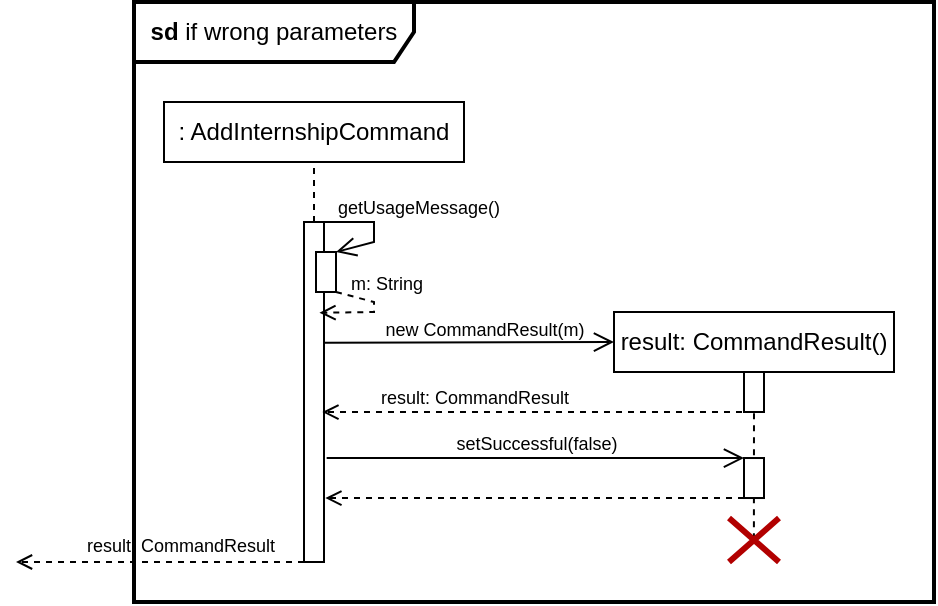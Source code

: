 <mxfile version="26.1.3">
  <diagram name="Page-1" id="zWXY-qa5u4ymAFV4d5Df">
    <mxGraphModel dx="749" dy="890" grid="1" gridSize="10" guides="1" tooltips="1" connect="1" arrows="1" fold="1" page="1" pageScale="1" pageWidth="583" pageHeight="413" math="0" shadow="0">
      <root>
        <mxCell id="0" />
        <mxCell id="1" parent="0" />
        <mxCell id="tkQsL-Zq9mMjEHGonN15-1" value="&lt;b&gt;sd &lt;/b&gt;if wrong parameters" style="shape=umlFrame;whiteSpace=wrap;html=1;pointerEvents=0;recursiveResize=0;container=1;collapsible=0;width=140;height=30;strokeWidth=2;" vertex="1" parent="1">
          <mxGeometry x="80" y="-340" width="400" height="300" as="geometry" />
        </mxCell>
        <mxCell id="tkQsL-Zq9mMjEHGonN15-2" value=": AddInternshipCommand" style="rounded=0;dashed=0;whiteSpace=wrap;html=1;" vertex="1" parent="tkQsL-Zq9mMjEHGonN15-1">
          <mxGeometry x="15" y="50" width="150" height="30" as="geometry" />
        </mxCell>
        <mxCell id="tkQsL-Zq9mMjEHGonN15-3" value="" style="html=1;verticalAlign=bottom;startArrow=none;endArrow=none;dashed=1;rounded=0;entryX=0.5;entryY=1;entryDx=0;entryDy=0;exitX=0.5;exitY=0;exitDx=0;exitDy=0;" edge="1" parent="tkQsL-Zq9mMjEHGonN15-1" source="tkQsL-Zq9mMjEHGonN15-4" target="tkQsL-Zq9mMjEHGonN15-2">
          <mxGeometry relative="1" as="geometry">
            <mxPoint x="90" y="150" as="sourcePoint" />
            <mxPoint x="440" y="-150" as="targetPoint" />
          </mxGeometry>
        </mxCell>
        <mxCell id="tkQsL-Zq9mMjEHGonN15-4" value="" style="whiteSpace=wrap;html=1;" vertex="1" parent="tkQsL-Zq9mMjEHGonN15-1">
          <mxGeometry x="85" y="110" width="10" height="170" as="geometry" />
        </mxCell>
        <mxCell id="tkQsL-Zq9mMjEHGonN15-5" value="" style="endArrow=open;startArrow=none;endFill=0;startFill=0;endSize=8;html=1;verticalAlign=bottom;labelBackgroundColor=none;strokeWidth=1;rounded=0;entryX=1;entryY=0;entryDx=0;entryDy=0;exitX=1;exitY=0;exitDx=0;exitDy=0;" edge="1" parent="tkQsL-Zq9mMjEHGonN15-1" source="tkQsL-Zq9mMjEHGonN15-4" target="tkQsL-Zq9mMjEHGonN15-9">
          <mxGeometry width="160" relative="1" as="geometry">
            <mxPoint x="105" y="122" as="sourcePoint" />
            <mxPoint x="110" y="142" as="targetPoint" />
            <Array as="points">
              <mxPoint x="120" y="110" />
              <mxPoint x="120" y="120" />
            </Array>
          </mxGeometry>
        </mxCell>
        <mxCell id="tkQsL-Zq9mMjEHGonN15-6" value="&lt;font style=&quot;font-size: 9px;&quot;&gt;getUsageMessage()&lt;/font&gt;" style="text;html=1;align=center;verticalAlign=middle;resizable=0;points=[];autosize=1;strokeColor=none;fillColor=none;" vertex="1" parent="tkQsL-Zq9mMjEHGonN15-1">
          <mxGeometry x="92" y="87" width="100" height="30" as="geometry" />
        </mxCell>
        <mxCell id="tkQsL-Zq9mMjEHGonN15-7" value="" style="html=1;verticalAlign=bottom;labelBackgroundColor=none;endArrow=open;endFill=0;dashed=1;rounded=0;exitX=1;exitY=1;exitDx=0;exitDy=0;entryX=0.773;entryY=0.267;entryDx=0;entryDy=0;entryPerimeter=0;" edge="1" parent="tkQsL-Zq9mMjEHGonN15-1" source="tkQsL-Zq9mMjEHGonN15-9" target="tkQsL-Zq9mMjEHGonN15-4">
          <mxGeometry width="160" relative="1" as="geometry">
            <mxPoint x="110" y="162" as="sourcePoint" />
            <mxPoint x="105" y="180" as="targetPoint" />
            <Array as="points">
              <mxPoint x="120" y="150" />
              <mxPoint x="120" y="155" />
            </Array>
          </mxGeometry>
        </mxCell>
        <mxCell id="tkQsL-Zq9mMjEHGonN15-8" value="&lt;font style=&quot;font-size: 9px;&quot;&gt;m: String&lt;/font&gt;" style="text;html=1;align=center;verticalAlign=middle;resizable=0;points=[];autosize=1;strokeColor=none;fillColor=none;" vertex="1" parent="tkQsL-Zq9mMjEHGonN15-1">
          <mxGeometry x="96" y="125" width="60" height="30" as="geometry" />
        </mxCell>
        <mxCell id="tkQsL-Zq9mMjEHGonN15-9" value="" style="whiteSpace=wrap;html=1;" vertex="1" parent="tkQsL-Zq9mMjEHGonN15-1">
          <mxGeometry x="91" y="125" width="10" height="20" as="geometry" />
        </mxCell>
        <mxCell id="tkQsL-Zq9mMjEHGonN15-10" value="" style="endArrow=open;startArrow=none;endFill=0;startFill=0;endSize=8;html=1;verticalAlign=bottom;labelBackgroundColor=none;strokeWidth=1;rounded=0;exitX=1.045;exitY=0.355;exitDx=0;exitDy=0;entryX=0;entryY=0.5;entryDx=0;entryDy=0;exitPerimeter=0;" edge="1" parent="tkQsL-Zq9mMjEHGonN15-1" source="tkQsL-Zq9mMjEHGonN15-4" target="tkQsL-Zq9mMjEHGonN15-11">
          <mxGeometry width="160" relative="1" as="geometry">
            <mxPoint x="95" y="164.93" as="sourcePoint" />
            <mxPoint x="270" y="164.93" as="targetPoint" />
          </mxGeometry>
        </mxCell>
        <mxCell id="tkQsL-Zq9mMjEHGonN15-11" value="result: CommandResult()" style="rounded=0;dashed=0;whiteSpace=wrap;html=1;" vertex="1" parent="tkQsL-Zq9mMjEHGonN15-1">
          <mxGeometry x="240" y="155" width="140" height="30" as="geometry" />
        </mxCell>
        <mxCell id="tkQsL-Zq9mMjEHGonN15-12" value="&lt;font style=&quot;font-size: 9px;&quot;&gt;new CommandResult(m)&lt;/font&gt;" style="text;html=1;align=center;verticalAlign=middle;resizable=0;points=[];autosize=1;strokeColor=none;fillColor=none;" vertex="1" parent="tkQsL-Zq9mMjEHGonN15-1">
          <mxGeometry x="115" y="148" width="120" height="30" as="geometry" />
        </mxCell>
        <mxCell id="tkQsL-Zq9mMjEHGonN15-13" value="" style="whiteSpace=wrap;html=1;" vertex="1" parent="tkQsL-Zq9mMjEHGonN15-1">
          <mxGeometry x="305" y="185" width="10" height="20" as="geometry" />
        </mxCell>
        <mxCell id="tkQsL-Zq9mMjEHGonN15-14" value="" style="html=1;verticalAlign=bottom;labelBackgroundColor=none;endArrow=open;endFill=0;dashed=1;rounded=0;exitX=0.5;exitY=1;exitDx=0;exitDy=0;entryX=0.918;entryY=0.559;entryDx=0;entryDy=0;entryPerimeter=0;" edge="1" parent="tkQsL-Zq9mMjEHGonN15-1" source="tkQsL-Zq9mMjEHGonN15-13" target="tkQsL-Zq9mMjEHGonN15-4">
          <mxGeometry width="160" relative="1" as="geometry">
            <mxPoint x="150" y="230" as="sourcePoint" />
            <mxPoint x="310" y="230" as="targetPoint" />
          </mxGeometry>
        </mxCell>
        <mxCell id="tkQsL-Zq9mMjEHGonN15-15" value="&lt;font style=&quot;font-size: 9px;&quot;&gt;result: CommandResult&lt;/font&gt;" style="text;html=1;align=center;verticalAlign=middle;resizable=0;points=[];autosize=1;strokeColor=none;fillColor=none;" vertex="1" parent="tkQsL-Zq9mMjEHGonN15-1">
          <mxGeometry x="110" y="182" width="120" height="30" as="geometry" />
        </mxCell>
        <mxCell id="tkQsL-Zq9mMjEHGonN15-16" value="" style="html=1;verticalAlign=bottom;startArrow=none;endArrow=none;dashed=1;rounded=0;entryX=0.5;entryY=1;entryDx=0;entryDy=0;exitX=0.498;exitY=0.483;exitDx=0;exitDy=0;exitPerimeter=0;" edge="1" parent="tkQsL-Zq9mMjEHGonN15-1" source="tkQsL-Zq9mMjEHGonN15-22" target="tkQsL-Zq9mMjEHGonN15-13">
          <mxGeometry relative="1" as="geometry">
            <mxPoint x="309.57" y="260" as="sourcePoint" />
            <mxPoint x="309.57" y="220" as="targetPoint" />
          </mxGeometry>
        </mxCell>
        <mxCell id="tkQsL-Zq9mMjEHGonN15-17" value="" style="whiteSpace=wrap;html=1;" vertex="1" parent="tkQsL-Zq9mMjEHGonN15-1">
          <mxGeometry x="305" y="228.01" width="10" height="20" as="geometry" />
        </mxCell>
        <mxCell id="tkQsL-Zq9mMjEHGonN15-18" value="" style="endArrow=open;startArrow=none;endFill=0;startFill=0;endSize=8;html=1;verticalAlign=bottom;labelBackgroundColor=none;strokeWidth=1;rounded=0;exitX=1.133;exitY=0.647;exitDx=0;exitDy=0;exitPerimeter=0;entryX=0;entryY=0;entryDx=0;entryDy=0;" edge="1" parent="tkQsL-Zq9mMjEHGonN15-1" target="tkQsL-Zq9mMjEHGonN15-17">
          <mxGeometry width="160" relative="1" as="geometry">
            <mxPoint x="96.33" y="228.0" as="sourcePoint" />
            <mxPoint x="250" y="228.01" as="targetPoint" />
          </mxGeometry>
        </mxCell>
        <mxCell id="tkQsL-Zq9mMjEHGonN15-19" value="&lt;font style=&quot;font-size: 9px;&quot;&gt;setSuccessful(false)&lt;/font&gt;" style="text;html=1;align=center;verticalAlign=middle;resizable=0;points=[];autosize=1;strokeColor=none;fillColor=none;" vertex="1" parent="tkQsL-Zq9mMjEHGonN15-1">
          <mxGeometry x="151" y="205" width="100" height="30" as="geometry" />
        </mxCell>
        <mxCell id="tkQsL-Zq9mMjEHGonN15-20" value="" style="html=1;verticalAlign=bottom;labelBackgroundColor=none;endArrow=open;endFill=0;dashed=1;rounded=0;exitX=0;exitY=1;exitDx=0;exitDy=0;entryX=1.067;entryY=0.812;entryDx=0;entryDy=0;entryPerimeter=0;" edge="1" parent="tkQsL-Zq9mMjEHGonN15-1" source="tkQsL-Zq9mMjEHGonN15-17" target="tkQsL-Zq9mMjEHGonN15-4">
          <mxGeometry width="160" relative="1" as="geometry">
            <mxPoint x="320" y="215" as="sourcePoint" />
            <mxPoint x="104" y="215" as="targetPoint" />
          </mxGeometry>
        </mxCell>
        <mxCell id="tkQsL-Zq9mMjEHGonN15-21" value="" style="html=1;verticalAlign=bottom;labelBackgroundColor=none;endArrow=open;endFill=0;dashed=1;rounded=0;exitX=0;exitY=1;exitDx=0;exitDy=0;" edge="1" parent="tkQsL-Zq9mMjEHGonN15-1" source="tkQsL-Zq9mMjEHGonN15-4">
          <mxGeometry width="160" relative="1" as="geometry">
            <mxPoint x="80" y="280" as="sourcePoint" />
            <mxPoint x="-59" y="280" as="targetPoint" />
          </mxGeometry>
        </mxCell>
        <mxCell id="tkQsL-Zq9mMjEHGonN15-22" value="" style="shape=umlDestroy;dashed=0;targetShapes=umlLifeline;fillColor=#e51400;fontColor=#ffffff;strokeColor=#B20000;strokeWidth=3;" vertex="1" parent="tkQsL-Zq9mMjEHGonN15-1">
          <mxGeometry x="297.5" y="258.01" width="25" height="21.99" as="geometry" />
        </mxCell>
        <mxCell id="tkQsL-Zq9mMjEHGonN15-23" value="&lt;font style=&quot;font-size: 9px;&quot;&gt;result: CommandResult&lt;/font&gt;" style="text;html=1;align=center;verticalAlign=middle;resizable=0;points=[];autosize=1;strokeColor=none;fillColor=none;" vertex="1" parent="1">
          <mxGeometry x="43" y="-83.99" width="120" height="30" as="geometry" />
        </mxCell>
      </root>
    </mxGraphModel>
  </diagram>
</mxfile>
